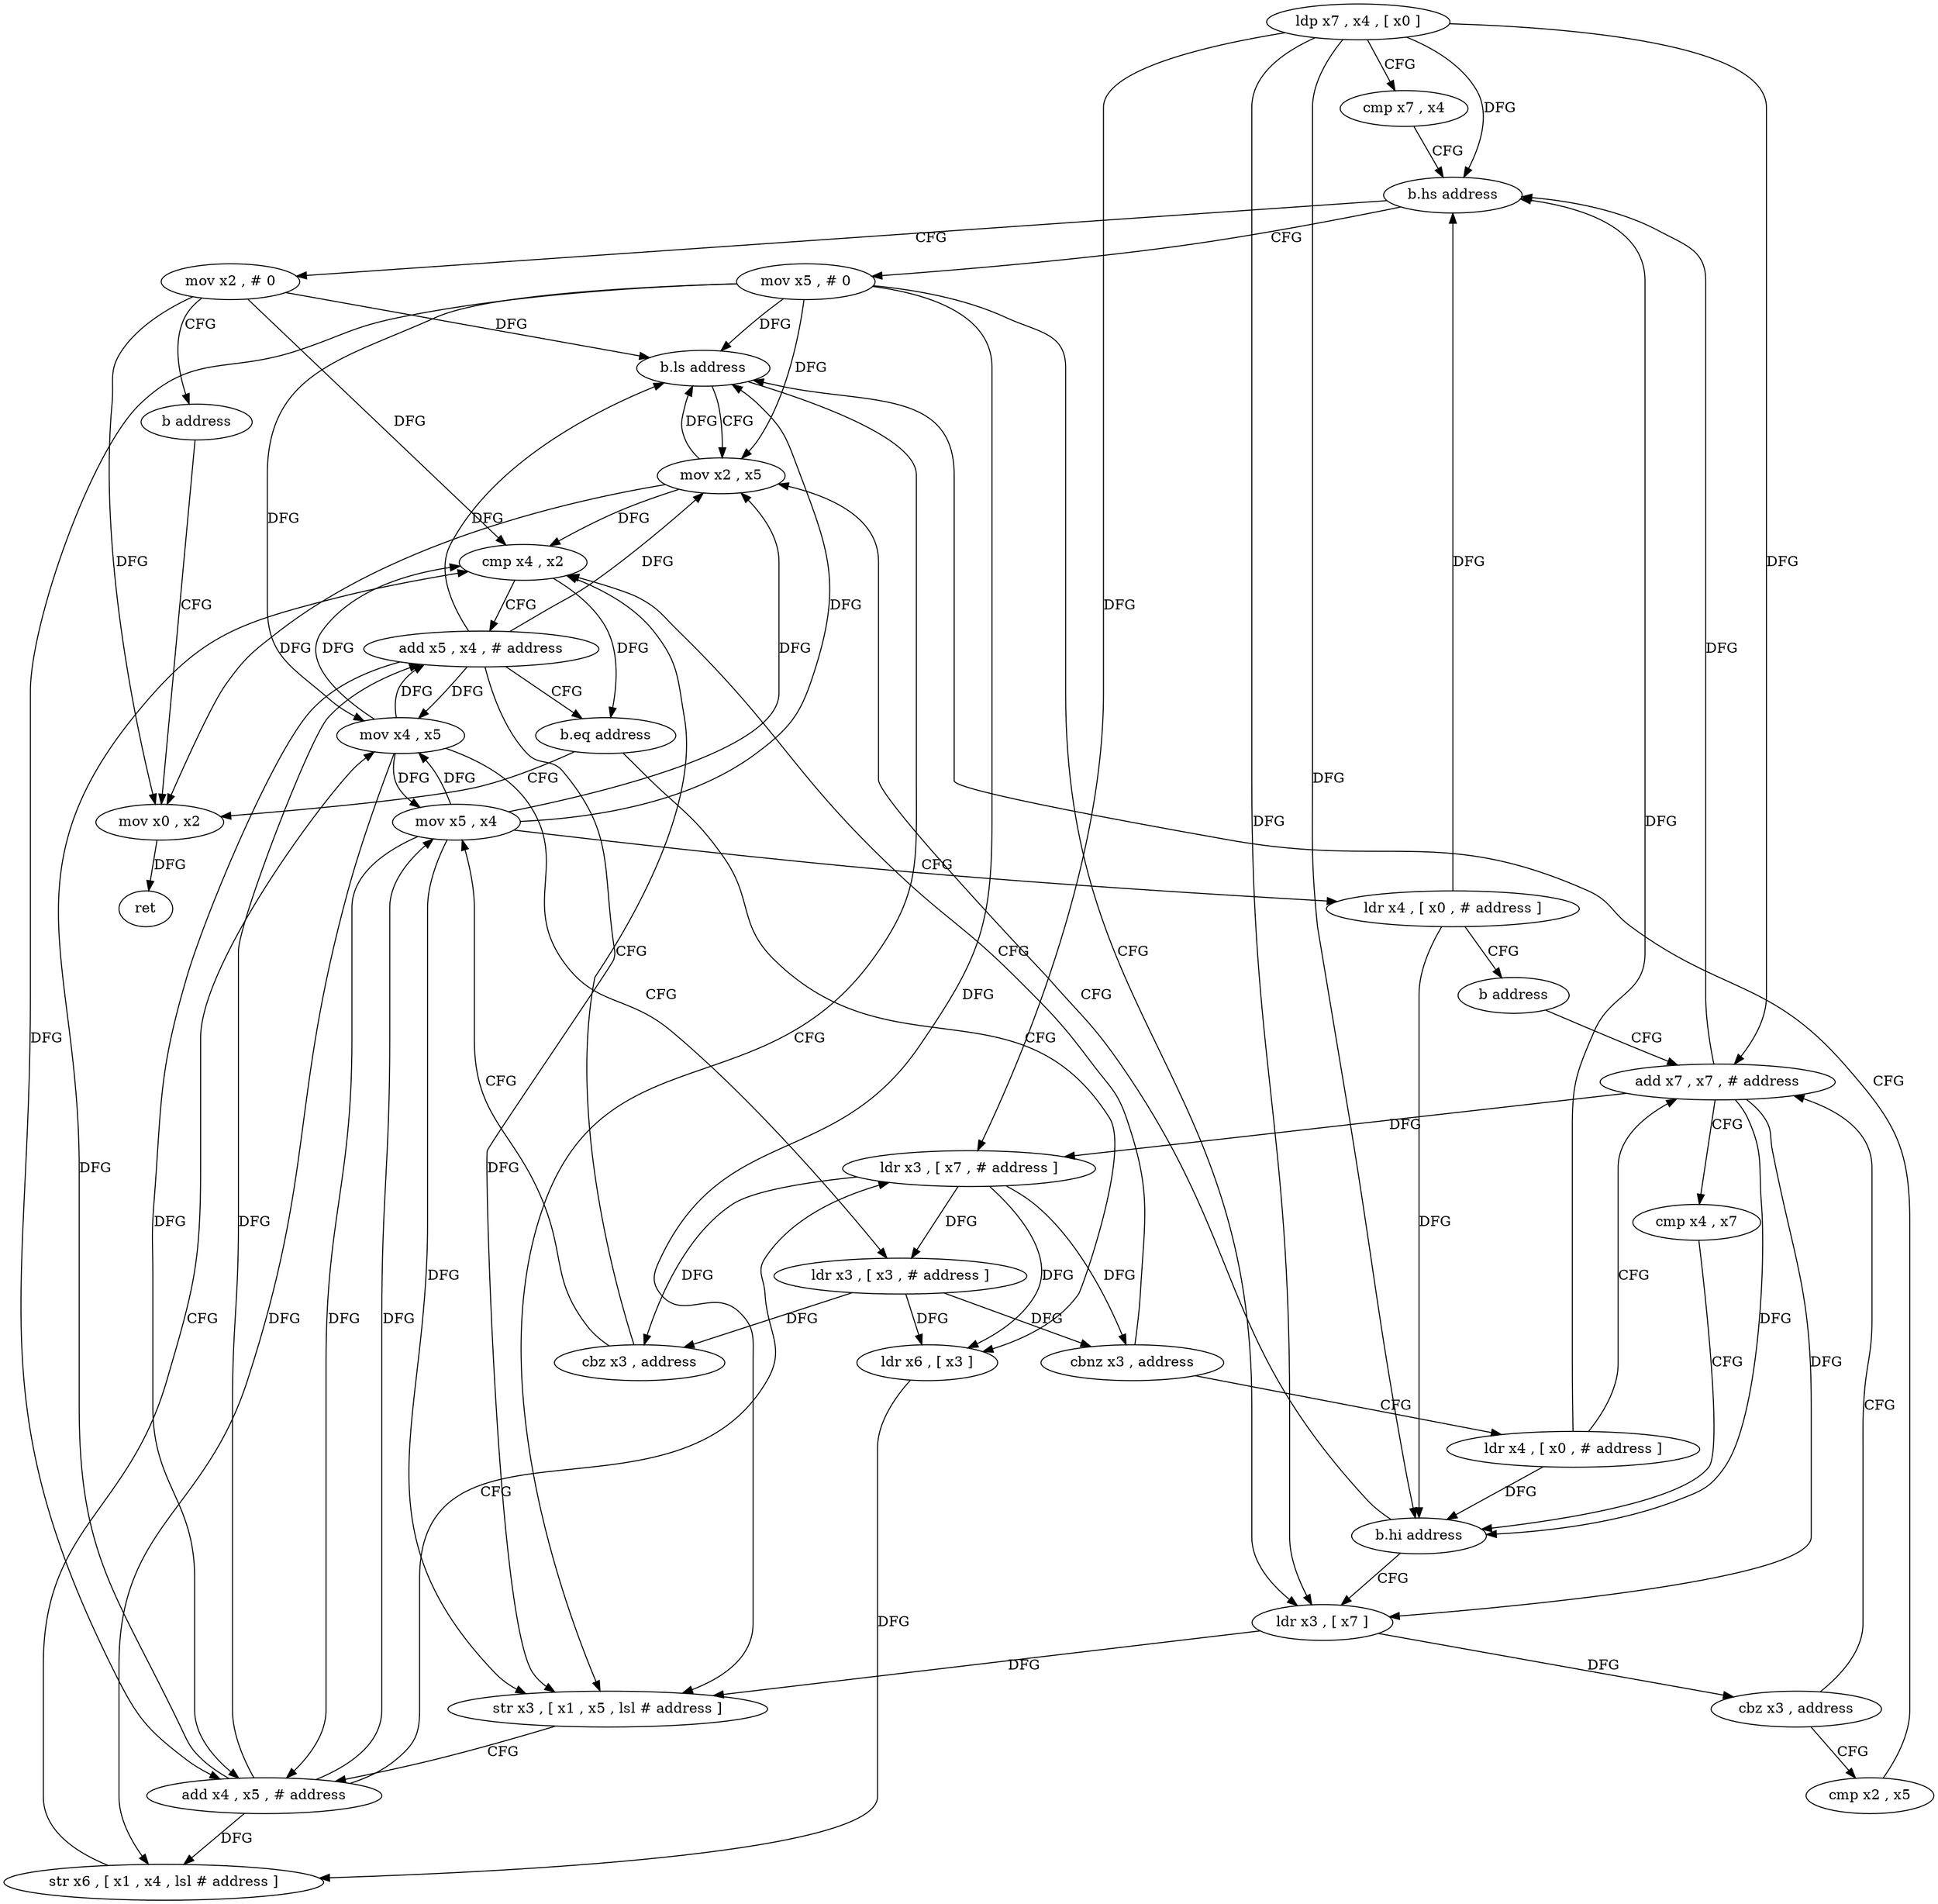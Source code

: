 digraph "func" {
"4284040" [label = "ldp x7 , x4 , [ x0 ]" ]
"4284044" [label = "cmp x7 , x4" ]
"4284048" [label = "b.hs address" ]
"4284160" [label = "mov x2 , # 0" ]
"4284052" [label = "mov x5 , # 0" ]
"4284164" [label = "b address" ]
"4284140" [label = "mov x0 , x2" ]
"4284056" [label = "ldr x3 , [ x7 ]" ]
"4284144" [label = "ret" ]
"4284124" [label = "add x7 , x7 , # address" ]
"4284128" [label = "cmp x4 , x7" ]
"4284132" [label = "b.hi address" ]
"4284136" [label = "mov x2 , x5" ]
"4284064" [label = "cmp x2 , x5" ]
"4284068" [label = "b.ls address" ]
"4284072" [label = "str x3 , [ x1 , x5 , lsl # address ]" ]
"4284060" [label = "cbz x3 , address" ]
"4284076" [label = "add x4 , x5 , # address" ]
"4284080" [label = "ldr x3 , [ x7 , # address ]" ]
"4284084" [label = "cbz x3 , address" ]
"4284148" [label = "mov x5 , x4" ]
"4284088" [label = "cmp x4 , x2" ]
"4284152" [label = "ldr x4 , [ x0 , # address ]" ]
"4284156" [label = "b address" ]
"4284092" [label = "add x5 , x4 , # address" ]
"4284096" [label = "b.eq address" ]
"4284100" [label = "ldr x6 , [ x3 ]" ]
"4284104" [label = "str x6 , [ x1 , x4 , lsl # address ]" ]
"4284108" [label = "mov x4 , x5" ]
"4284112" [label = "ldr x3 , [ x3 , # address ]" ]
"4284116" [label = "cbnz x3 , address" ]
"4284120" [label = "ldr x4 , [ x0 , # address ]" ]
"4284040" -> "4284044" [ label = "CFG" ]
"4284040" -> "4284048" [ label = "DFG" ]
"4284040" -> "4284056" [ label = "DFG" ]
"4284040" -> "4284124" [ label = "DFG" ]
"4284040" -> "4284132" [ label = "DFG" ]
"4284040" -> "4284080" [ label = "DFG" ]
"4284044" -> "4284048" [ label = "CFG" ]
"4284048" -> "4284160" [ label = "CFG" ]
"4284048" -> "4284052" [ label = "CFG" ]
"4284160" -> "4284164" [ label = "CFG" ]
"4284160" -> "4284140" [ label = "DFG" ]
"4284160" -> "4284068" [ label = "DFG" ]
"4284160" -> "4284088" [ label = "DFG" ]
"4284052" -> "4284056" [ label = "CFG" ]
"4284052" -> "4284068" [ label = "DFG" ]
"4284052" -> "4284136" [ label = "DFG" ]
"4284052" -> "4284072" [ label = "DFG" ]
"4284052" -> "4284076" [ label = "DFG" ]
"4284052" -> "4284108" [ label = "DFG" ]
"4284164" -> "4284140" [ label = "CFG" ]
"4284140" -> "4284144" [ label = "DFG" ]
"4284056" -> "4284060" [ label = "DFG" ]
"4284056" -> "4284072" [ label = "DFG" ]
"4284124" -> "4284128" [ label = "CFG" ]
"4284124" -> "4284056" [ label = "DFG" ]
"4284124" -> "4284048" [ label = "DFG" ]
"4284124" -> "4284132" [ label = "DFG" ]
"4284124" -> "4284080" [ label = "DFG" ]
"4284128" -> "4284132" [ label = "CFG" ]
"4284132" -> "4284056" [ label = "CFG" ]
"4284132" -> "4284136" [ label = "CFG" ]
"4284136" -> "4284140" [ label = "DFG" ]
"4284136" -> "4284068" [ label = "DFG" ]
"4284136" -> "4284088" [ label = "DFG" ]
"4284064" -> "4284068" [ label = "CFG" ]
"4284068" -> "4284136" [ label = "CFG" ]
"4284068" -> "4284072" [ label = "CFG" ]
"4284072" -> "4284076" [ label = "CFG" ]
"4284060" -> "4284124" [ label = "CFG" ]
"4284060" -> "4284064" [ label = "CFG" ]
"4284076" -> "4284080" [ label = "CFG" ]
"4284076" -> "4284148" [ label = "DFG" ]
"4284076" -> "4284088" [ label = "DFG" ]
"4284076" -> "4284092" [ label = "DFG" ]
"4284076" -> "4284104" [ label = "DFG" ]
"4284080" -> "4284084" [ label = "DFG" ]
"4284080" -> "4284100" [ label = "DFG" ]
"4284080" -> "4284112" [ label = "DFG" ]
"4284080" -> "4284116" [ label = "DFG" ]
"4284084" -> "4284148" [ label = "CFG" ]
"4284084" -> "4284088" [ label = "CFG" ]
"4284148" -> "4284152" [ label = "CFG" ]
"4284148" -> "4284068" [ label = "DFG" ]
"4284148" -> "4284136" [ label = "DFG" ]
"4284148" -> "4284076" [ label = "DFG" ]
"4284148" -> "4284072" [ label = "DFG" ]
"4284148" -> "4284108" [ label = "DFG" ]
"4284088" -> "4284092" [ label = "CFG" ]
"4284088" -> "4284096" [ label = "DFG" ]
"4284152" -> "4284156" [ label = "CFG" ]
"4284152" -> "4284048" [ label = "DFG" ]
"4284152" -> "4284132" [ label = "DFG" ]
"4284156" -> "4284124" [ label = "CFG" ]
"4284092" -> "4284096" [ label = "CFG" ]
"4284092" -> "4284068" [ label = "DFG" ]
"4284092" -> "4284136" [ label = "DFG" ]
"4284092" -> "4284076" [ label = "DFG" ]
"4284092" -> "4284072" [ label = "DFG" ]
"4284092" -> "4284108" [ label = "DFG" ]
"4284096" -> "4284140" [ label = "CFG" ]
"4284096" -> "4284100" [ label = "CFG" ]
"4284100" -> "4284104" [ label = "DFG" ]
"4284104" -> "4284108" [ label = "CFG" ]
"4284108" -> "4284112" [ label = "CFG" ]
"4284108" -> "4284148" [ label = "DFG" ]
"4284108" -> "4284092" [ label = "DFG" ]
"4284108" -> "4284088" [ label = "DFG" ]
"4284108" -> "4284104" [ label = "DFG" ]
"4284112" -> "4284116" [ label = "DFG" ]
"4284112" -> "4284084" [ label = "DFG" ]
"4284112" -> "4284100" [ label = "DFG" ]
"4284116" -> "4284088" [ label = "CFG" ]
"4284116" -> "4284120" [ label = "CFG" ]
"4284120" -> "4284124" [ label = "CFG" ]
"4284120" -> "4284048" [ label = "DFG" ]
"4284120" -> "4284132" [ label = "DFG" ]
}
